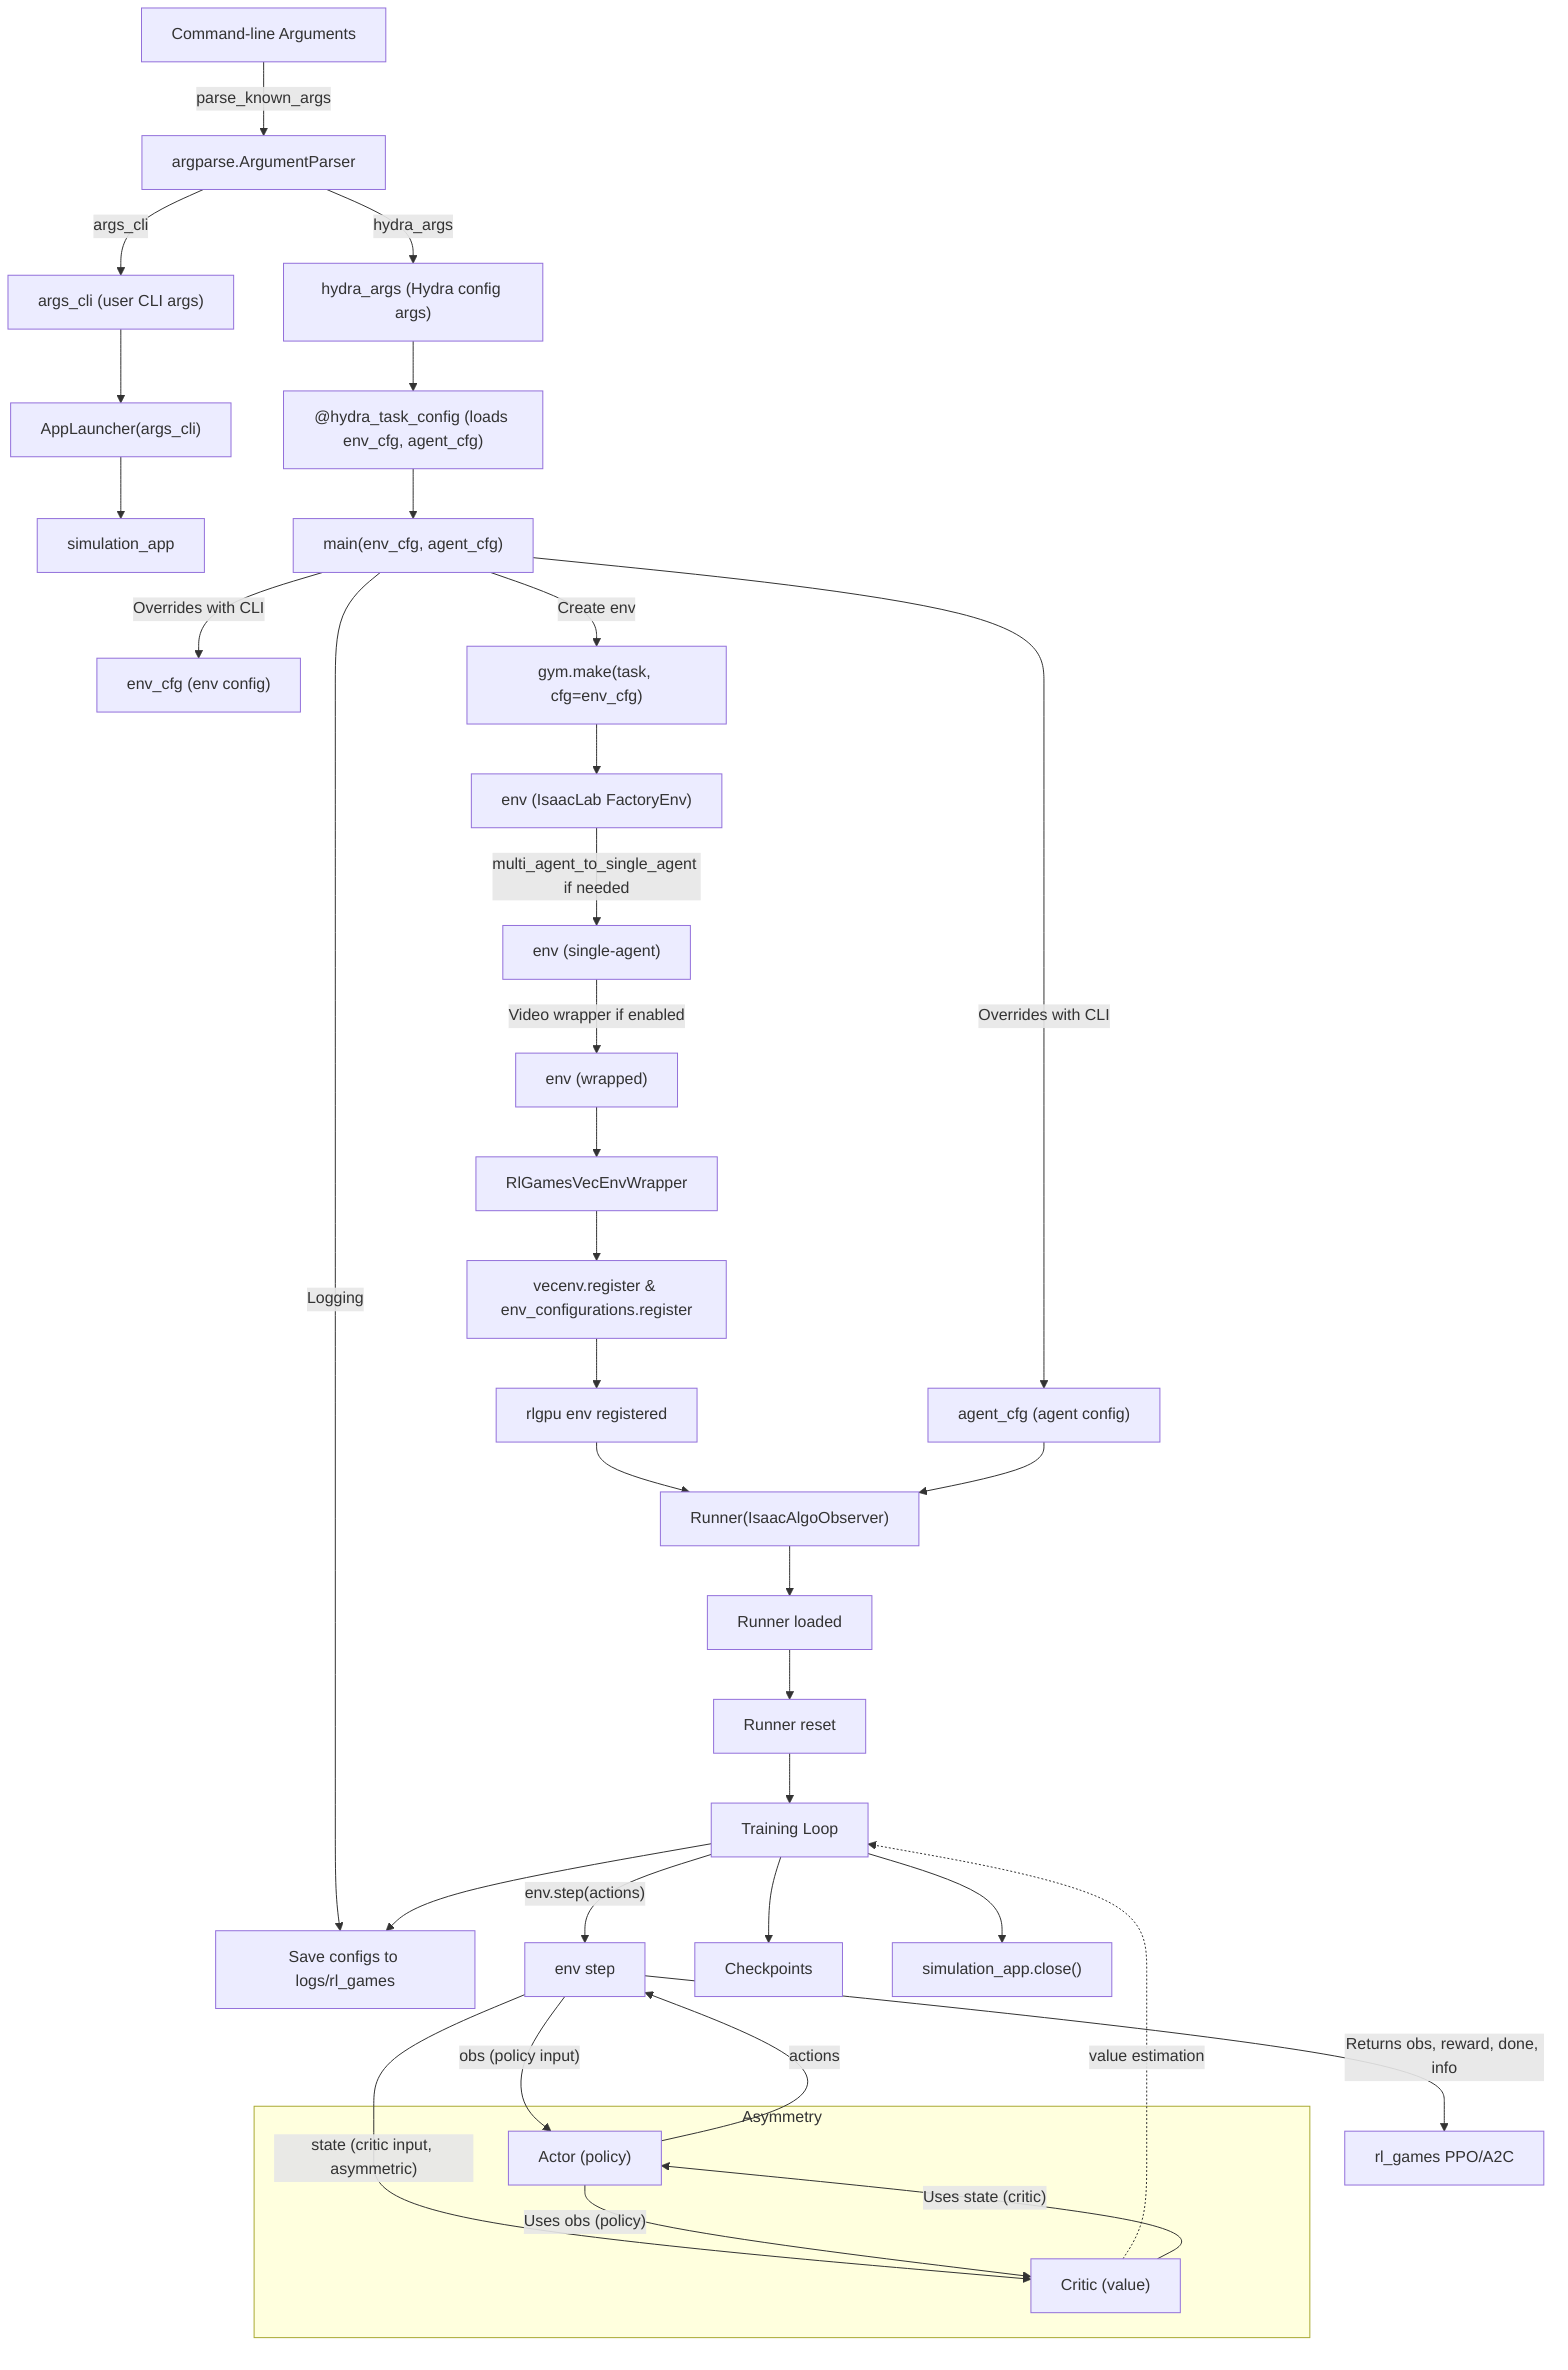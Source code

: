 flowchart TD
    %% Command-line and Hydra argument flow
    CLI["Command-line Arguments"] -->|parse_known_args| PARSER["argparse.ArgumentParser"]
    PARSER -->|args_cli| ARGS_CLI["args_cli (user CLI args)"]
    PARSER -->|hydra_args| HYDRA_ARGS["hydra_args (Hydra config args)"]

    %% App launch
    ARGS_CLI --> APP_LAUNCHER["AppLauncher(args_cli)"]
    APP_LAUNCHER --> SIM_APP["simulation_app"]

    %% Hydra config loading
    HYDRA_ARGS --> HYDRA_TASK_CONFIG["@hydra_task_config (loads env_cfg, agent_cfg)"]
    HYDRA_TASK_CONFIG --> MAIN_FN["main(env_cfg, agent_cfg)"]

    %% Main training function
    MAIN_FN -->|Overrides with CLI| ENV_CFG["env_cfg (env config)"]
    MAIN_FN -->|Overrides with CLI| AGENT_CFG["agent_cfg (agent config)"]
    MAIN_FN -->|Logging| LOGGING["Save configs to logs/rl_games"]
    MAIN_FN -->|Create env| GYM_MAKE["gym.make(task, cfg=env_cfg)"]
    GYM_MAKE --> ENV["env (IsaacLab FactoryEnv)"]
    ENV -->|multi_agent_to_single_agent if needed| ENV_SINGLE["env (single-agent)"]
    ENV_SINGLE -->|Video wrapper if enabled| ENV_WRAPPED["env (wrapped)"]
    ENV_WRAPPED --> RL_GAMES_VECENV["RlGamesVecEnvWrapper"]

    %% RL-Games registration
    RL_GAMES_VECENV --> RL_REG["vecenv.register & env_configurations.register"]
    RL_REG --> RL_ENV["rlgpu env registered"]

    %% Training loop
    RL_ENV --> RUNNER["Runner(IsaacAlgoObserver)"]
    AGENT_CFG --> RUNNER
    RUNNER --> RUNNER_LOADED["Runner loaded"]
    RUNNER_LOADED --> RUNNER_RESET["Runner reset"]
    RUNNER_RESET --> TRAIN_LOOP["Training Loop"]
    TRAIN_LOOP -- "env.step(actions)" --> ENVSTEP
    ENVSTEP["env step"]
    ENVSTEP -- "Returns obs, reward, done, info" --> RL_GAMES["rl_games PPO/A2C"]

    %% Observation/state flow
    ENVSTEP -- "obs (policy input)" --> ACTOR["Actor (policy)"]
    ENVSTEP -- "state (critic input, asymmetric)" --> CRITIC["Critic (value)"]
    ACTOR -- "actions" --> ENVSTEP
    CRITIC -.->|"value estimation"| TRAIN_LOOP

    %% Logging and checkpointing
    TRAIN_LOOP --> LOGGING
    TRAIN_LOOP --> CHECKPOINT["Checkpoints"]

    %% End
    TRAIN_LOOP --> SIM_APP_CLOSE["simulation_app.close()"]

    %% Notes
    subgraph Asymmetry
        ACTOR -- "Uses obs (policy)" --> CRITIC
        CRITIC -- "Uses state (critic)" --> ACTOR
    end